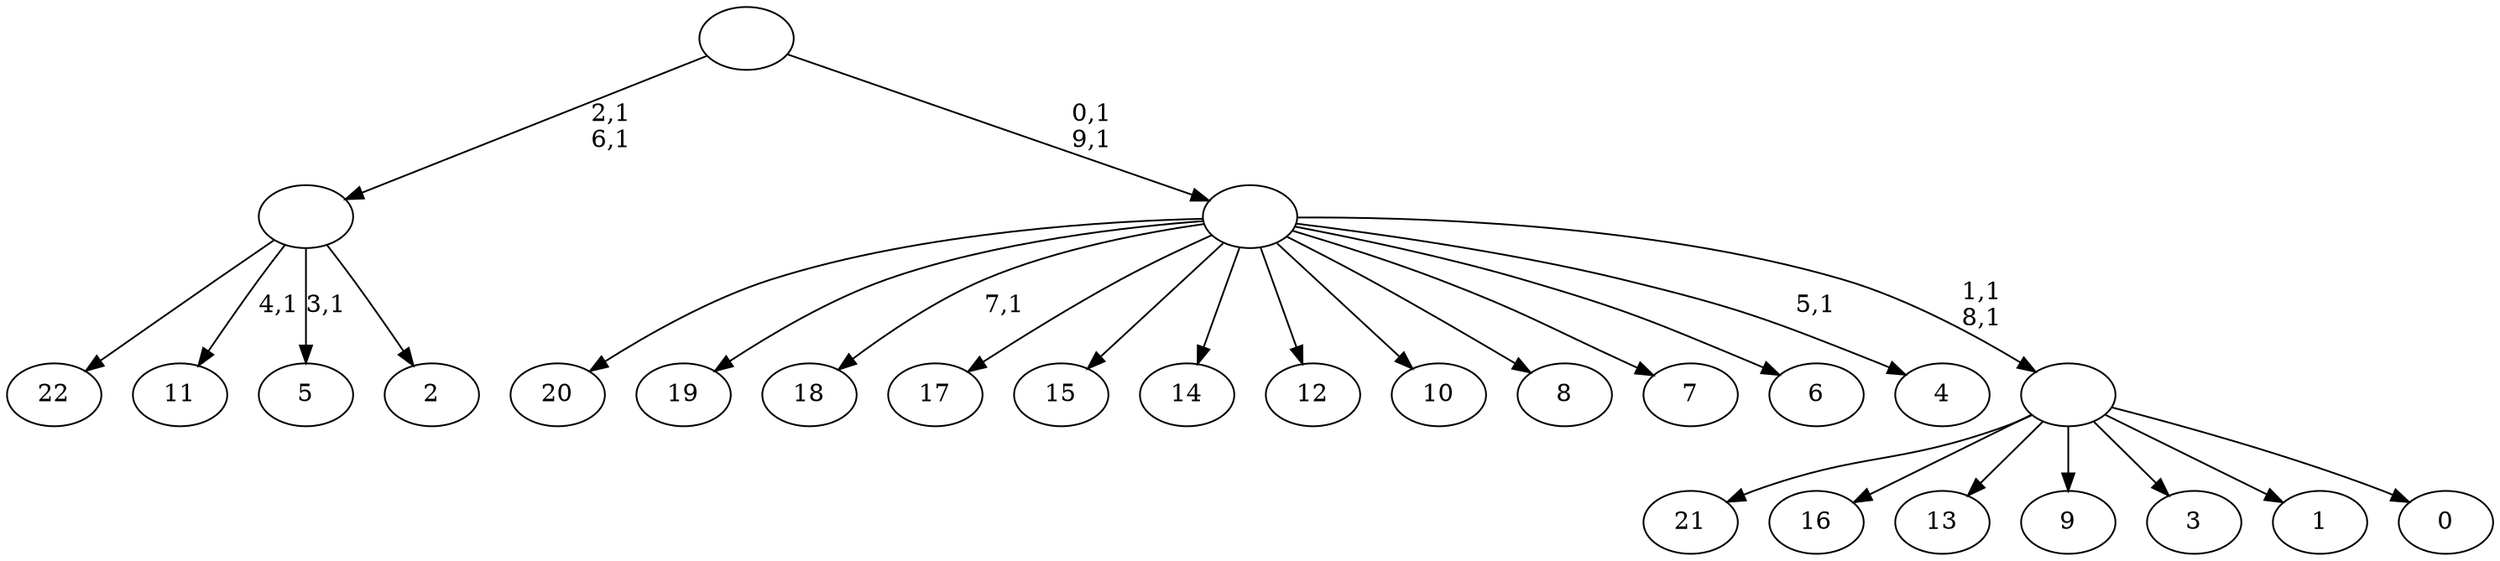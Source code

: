 digraph T {
	33 [label="22"]
	32 [label="21"]
	31 [label="20"]
	30 [label="19"]
	29 [label="18"]
	27 [label="17"]
	26 [label="16"]
	25 [label="15"]
	24 [label="14"]
	23 [label="13"]
	22 [label="12"]
	21 [label="11"]
	19 [label="10"]
	18 [label="9"]
	17 [label="8"]
	16 [label="7"]
	15 [label="6"]
	14 [label="5"]
	12 [label="4"]
	10 [label="3"]
	9 [label="2"]
	8 [label=""]
	6 [label="1"]
	5 [label="0"]
	4 [label=""]
	2 [label=""]
	0 [label=""]
	8 -> 14 [label="3,1"]
	8 -> 21 [label="4,1"]
	8 -> 33 [label=""]
	8 -> 9 [label=""]
	4 -> 32 [label=""]
	4 -> 26 [label=""]
	4 -> 23 [label=""]
	4 -> 18 [label=""]
	4 -> 10 [label=""]
	4 -> 6 [label=""]
	4 -> 5 [label=""]
	2 -> 4 [label="1,1\n8,1"]
	2 -> 12 [label="5,1"]
	2 -> 29 [label="7,1"]
	2 -> 31 [label=""]
	2 -> 30 [label=""]
	2 -> 27 [label=""]
	2 -> 25 [label=""]
	2 -> 24 [label=""]
	2 -> 22 [label=""]
	2 -> 19 [label=""]
	2 -> 17 [label=""]
	2 -> 16 [label=""]
	2 -> 15 [label=""]
	0 -> 2 [label="0,1\n9,1"]
	0 -> 8 [label="2,1\n6,1"]
}
